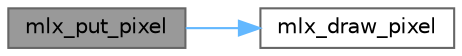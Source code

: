 digraph "mlx_put_pixel"
{
 // INTERACTIVE_SVG=YES
 // LATEX_PDF_SIZE
  bgcolor="transparent";
  edge [fontname=Helvetica,fontsize=10,labelfontname=Helvetica,labelfontsize=10];
  node [fontname=Helvetica,fontsize=10,shape=box,height=0.2,width=0.4];
  rankdir="LR";
  Node1 [label="mlx_put_pixel",height=0.2,width=0.4,color="gray40", fillcolor="grey60", style="filled", fontcolor="black",tooltip=" "];
  Node1 -> Node2 [color="steelblue1",style="solid"];
  Node2 [label="mlx_draw_pixel",height=0.2,width=0.4,color="grey40", fillcolor="white", style="filled",URL="$mlx__put__pixel_8c.html#a8cbde9c5d99f600c5c4016bda5b40592",tooltip=" "];
}
